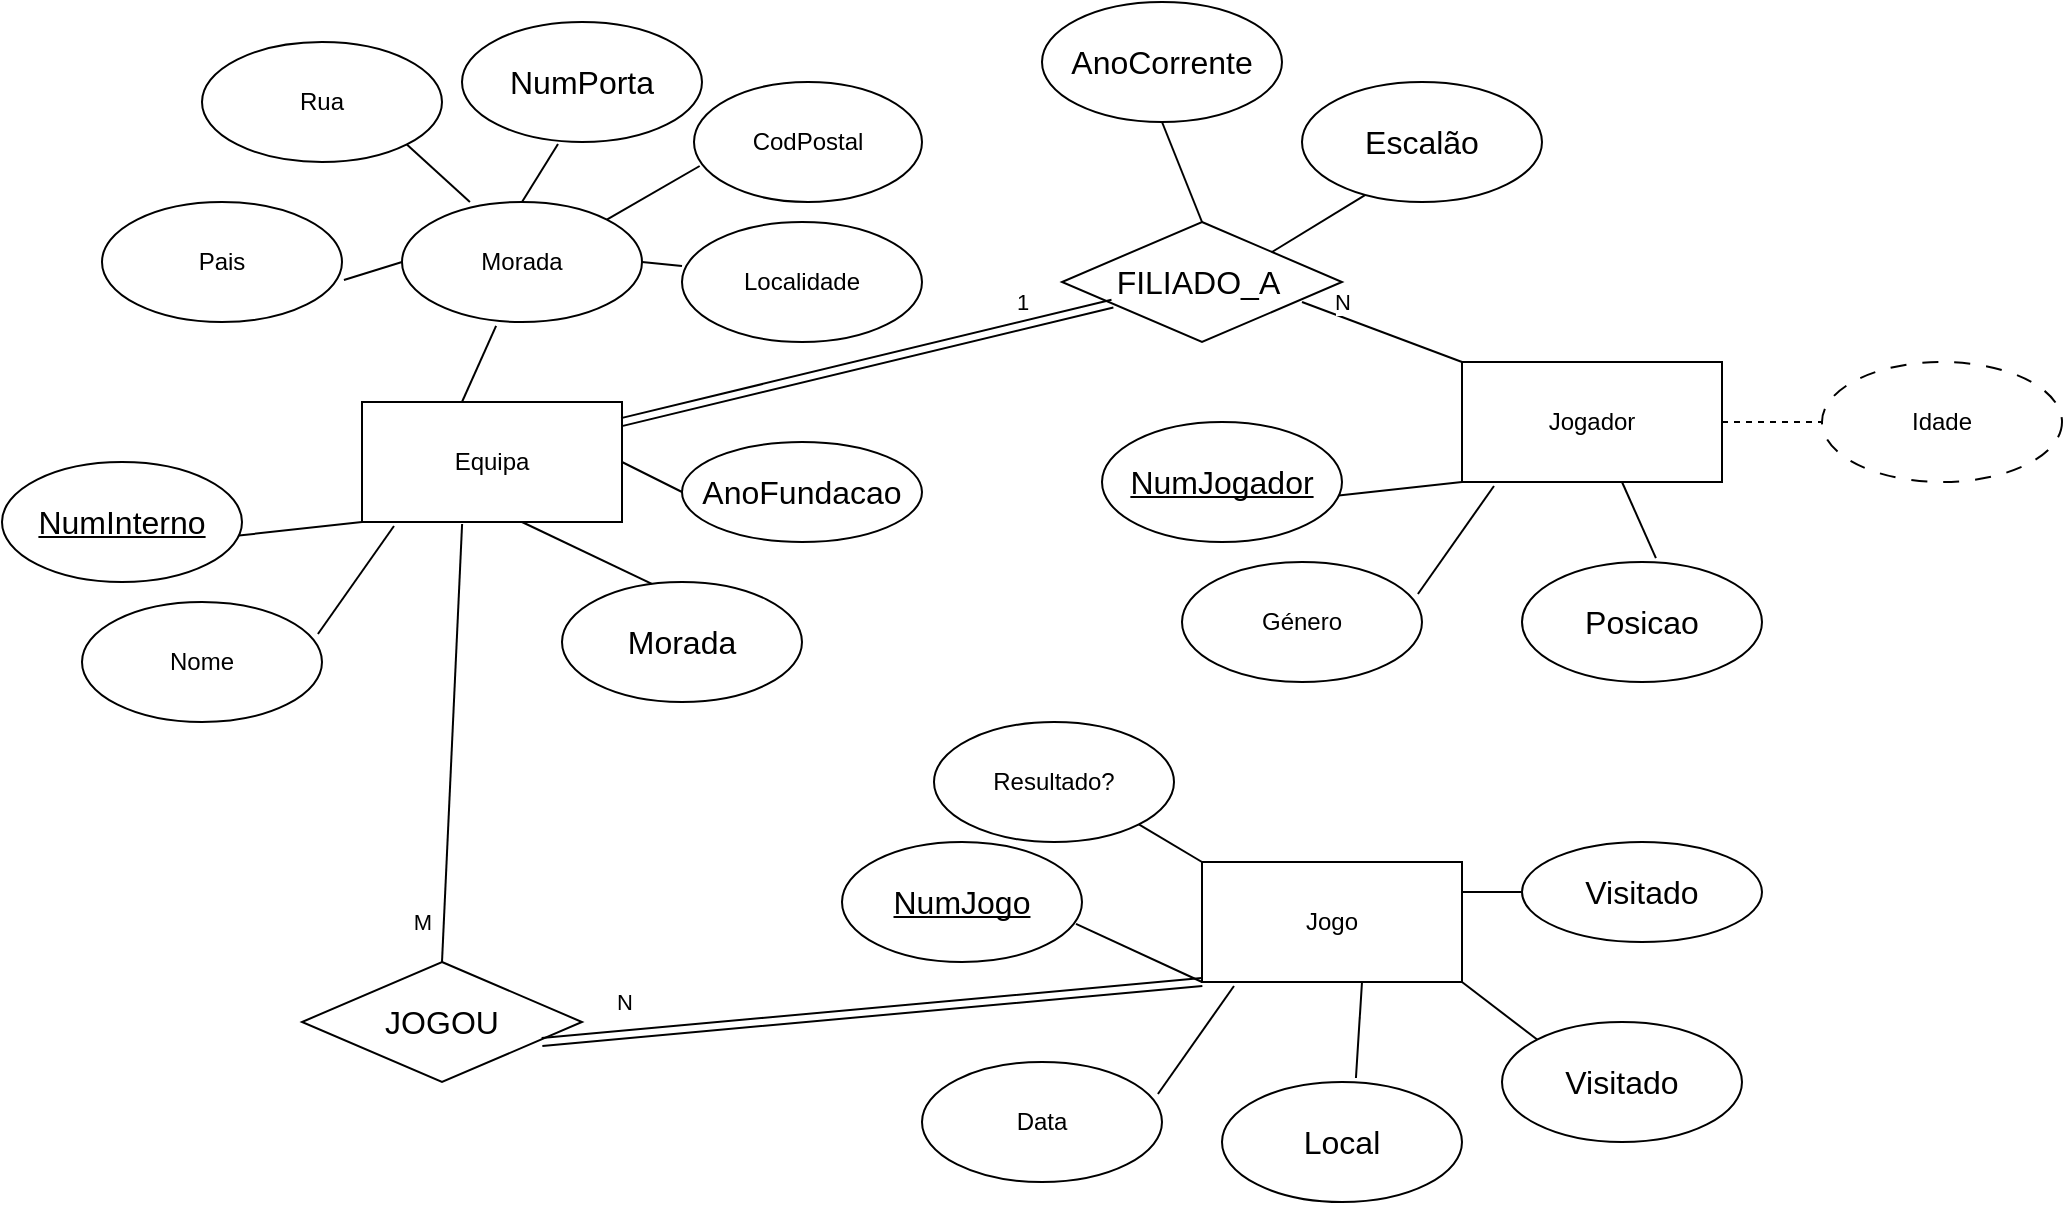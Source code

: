 <mxfile version="28.2.4">
  <diagram name="Página-1" id="1Cxu800fvTq1gt4TGOpW">
    <mxGraphModel dx="1426" dy="785" grid="1" gridSize="10" guides="1" tooltips="1" connect="1" arrows="1" fold="1" page="1" pageScale="1" pageWidth="1654" pageHeight="2336" math="0" shadow="0">
      <root>
        <mxCell id="0" />
        <mxCell id="1" parent="0" />
        <mxCell id="Vv9LEQBYmcNoHFTwAlhK-2" value="Equipa" style="rounded=0;whiteSpace=wrap;html=1;" vertex="1" parent="1">
          <mxGeometry x="440" y="280" width="130" height="60" as="geometry" />
        </mxCell>
        <mxCell id="Vv9LEQBYmcNoHFTwAlhK-3" value="" style="endArrow=none;html=1;rounded=0;exitX=0.967;exitY=0.617;exitDx=0;exitDy=0;exitPerimeter=0;" edge="1" parent="1" source="Vv9LEQBYmcNoHFTwAlhK-4">
          <mxGeometry width="50" height="50" relative="1" as="geometry">
            <mxPoint x="370" y="320" as="sourcePoint" />
            <mxPoint x="440" y="340" as="targetPoint" />
          </mxGeometry>
        </mxCell>
        <mxCell id="Vv9LEQBYmcNoHFTwAlhK-4" value="&lt;span id=&quot;docs-internal-guid-fb074735-7fff-1467-12a6-5c1d7fd0b527&quot;&gt;&lt;span style=&quot;font-size: 12pt; font-family: Calibri, sans-serif; background-color: transparent; font-variant-numeric: normal; font-variant-east-asian: normal; font-variant-alternates: normal; font-variant-position: normal; font-variant-emoji: normal; text-decoration-line: underline; text-decoration-skip-ink: none; vertical-align: baseline; white-space-collapse: preserve;&quot;&gt;NumInterno&lt;/span&gt;&lt;/span&gt;" style="ellipse;whiteSpace=wrap;html=1;" vertex="1" parent="1">
          <mxGeometry x="260" y="310" width="120" height="60" as="geometry" />
        </mxCell>
        <mxCell id="Vv9LEQBYmcNoHFTwAlhK-5" value="" style="endArrow=none;html=1;rounded=0;entryX=0.123;entryY=1.033;entryDx=0;entryDy=0;exitX=0.983;exitY=0.267;exitDx=0;exitDy=0;entryPerimeter=0;exitPerimeter=0;" edge="1" parent="1" source="Vv9LEQBYmcNoHFTwAlhK-8" target="Vv9LEQBYmcNoHFTwAlhK-2">
          <mxGeometry width="50" height="50" relative="1" as="geometry">
            <mxPoint x="380" y="410" as="sourcePoint" />
            <mxPoint x="440" y="390" as="targetPoint" />
          </mxGeometry>
        </mxCell>
        <mxCell id="Vv9LEQBYmcNoHFTwAlhK-8" value="Nome" style="ellipse;whiteSpace=wrap;html=1;" vertex="1" parent="1">
          <mxGeometry x="300" y="380" width="120" height="60" as="geometry" />
        </mxCell>
        <mxCell id="Vv9LEQBYmcNoHFTwAlhK-9" value="" style="endArrow=none;html=1;rounded=0;entryX=0;entryY=1;entryDx=0;entryDy=0;exitX=0.392;exitY=0.033;exitDx=0;exitDy=0;exitPerimeter=0;" edge="1" parent="1" source="Vv9LEQBYmcNoHFTwAlhK-10">
          <mxGeometry width="50" height="50" relative="1" as="geometry">
            <mxPoint x="460" y="360" as="sourcePoint" />
            <mxPoint x="520" y="340" as="targetPoint" />
          </mxGeometry>
        </mxCell>
        <mxCell id="Vv9LEQBYmcNoHFTwAlhK-10" value="&lt;span id=&quot;docs-internal-guid-864a7e43-7fff-2307-8ba5-d3fcd2a51fee&quot;&gt;&lt;span style=&quot;font-size: 12pt; font-family: Calibri, sans-serif; background-color: transparent; font-variant-numeric: normal; font-variant-east-asian: normal; font-variant-alternates: normal; font-variant-position: normal; font-variant-emoji: normal; vertical-align: baseline; white-space-collapse: preserve;&quot;&gt;Morada&lt;/span&gt;&lt;/span&gt;" style="ellipse;whiteSpace=wrap;html=1;" vertex="1" parent="1">
          <mxGeometry x="540" y="370" width="120" height="60" as="geometry" />
        </mxCell>
        <mxCell id="Vv9LEQBYmcNoHFTwAlhK-12" value="" style="endArrow=none;html=1;rounded=0;entryX=0.392;entryY=1.033;entryDx=0;entryDy=0;entryPerimeter=0;" edge="1" parent="1" target="Vv9LEQBYmcNoHFTwAlhK-13">
          <mxGeometry width="50" height="50" relative="1" as="geometry">
            <mxPoint x="490" y="280" as="sourcePoint" />
            <mxPoint x="510" y="230" as="targetPoint" />
          </mxGeometry>
        </mxCell>
        <mxCell id="Vv9LEQBYmcNoHFTwAlhK-13" value="Morada" style="ellipse;whiteSpace=wrap;html=1;" vertex="1" parent="1">
          <mxGeometry x="460" y="180" width="120" height="60" as="geometry" />
        </mxCell>
        <mxCell id="Vv9LEQBYmcNoHFTwAlhK-14" value="" style="endArrow=none;html=1;rounded=0;exitX=1;exitY=0.5;exitDx=0;exitDy=0;entryX=0;entryY=0.367;entryDx=0;entryDy=0;entryPerimeter=0;" edge="1" parent="1" source="Vv9LEQBYmcNoHFTwAlhK-13" target="Vv9LEQBYmcNoHFTwAlhK-20">
          <mxGeometry width="50" height="50" relative="1" as="geometry">
            <mxPoint x="570" y="200" as="sourcePoint" />
            <mxPoint x="620" y="150" as="targetPoint" />
          </mxGeometry>
        </mxCell>
        <mxCell id="Vv9LEQBYmcNoHFTwAlhK-15" value="" style="endArrow=none;html=1;rounded=0;exitX=0.283;exitY=0;exitDx=0;exitDy=0;exitPerimeter=0;entryX=1;entryY=1;entryDx=0;entryDy=0;" edge="1" parent="1" source="Vv9LEQBYmcNoHFTwAlhK-13" target="Vv9LEQBYmcNoHFTwAlhK-17">
          <mxGeometry width="50" height="50" relative="1" as="geometry">
            <mxPoint x="500" y="180" as="sourcePoint" />
            <mxPoint x="470" y="140" as="targetPoint" />
          </mxGeometry>
        </mxCell>
        <mxCell id="Vv9LEQBYmcNoHFTwAlhK-16" value="" style="endArrow=none;html=1;rounded=0;entryX=0.4;entryY=1.017;entryDx=0;entryDy=0;entryPerimeter=0;" edge="1" parent="1" target="Vv9LEQBYmcNoHFTwAlhK-18">
          <mxGeometry width="50" height="50" relative="1" as="geometry">
            <mxPoint x="520" y="180" as="sourcePoint" />
            <mxPoint x="540" y="140" as="targetPoint" />
          </mxGeometry>
        </mxCell>
        <mxCell id="Vv9LEQBYmcNoHFTwAlhK-17" value="Rua" style="ellipse;whiteSpace=wrap;html=1;" vertex="1" parent="1">
          <mxGeometry x="360" y="100" width="120" height="60" as="geometry" />
        </mxCell>
        <mxCell id="Vv9LEQBYmcNoHFTwAlhK-18" value="&lt;span id=&quot;docs-internal-guid-223733fb-7fff-65e1-ff7a-13754291de61&quot;&gt;&lt;span style=&quot;font-size: 12pt; font-family: Calibri, sans-serif; background-color: transparent; font-variant-numeric: normal; font-variant-east-asian: normal; font-variant-alternates: normal; font-variant-position: normal; font-variant-emoji: normal; vertical-align: baseline; white-space-collapse: preserve;&quot;&gt;NumPorta&lt;/span&gt;&lt;/span&gt;" style="ellipse;whiteSpace=wrap;html=1;" vertex="1" parent="1">
          <mxGeometry x="490" y="90" width="120" height="60" as="geometry" />
        </mxCell>
        <mxCell id="Vv9LEQBYmcNoHFTwAlhK-20" value="Localidade" style="ellipse;whiteSpace=wrap;html=1;" vertex="1" parent="1">
          <mxGeometry x="600" y="190" width="120" height="60" as="geometry" />
        </mxCell>
        <mxCell id="Vv9LEQBYmcNoHFTwAlhK-21" value="CodPostal" style="ellipse;whiteSpace=wrap;html=1;" vertex="1" parent="1">
          <mxGeometry x="606" y="120" width="114" height="60" as="geometry" />
        </mxCell>
        <mxCell id="Vv9LEQBYmcNoHFTwAlhK-22" value="" style="endArrow=none;html=1;rounded=0;entryX=0.025;entryY=0.7;entryDx=0;entryDy=0;entryPerimeter=0;exitX=1;exitY=0;exitDx=0;exitDy=0;" edge="1" parent="1" source="Vv9LEQBYmcNoHFTwAlhK-13" target="Vv9LEQBYmcNoHFTwAlhK-21">
          <mxGeometry width="50" height="50" relative="1" as="geometry">
            <mxPoint x="557" y="200.02" as="sourcePoint" />
            <mxPoint x="574" y="180" as="targetPoint" />
          </mxGeometry>
        </mxCell>
        <mxCell id="Vv9LEQBYmcNoHFTwAlhK-23" value="" style="endArrow=none;html=1;rounded=0;exitX=0;exitY=0.5;exitDx=0;exitDy=0;entryX=1.008;entryY=0.65;entryDx=0;entryDy=0;entryPerimeter=0;" edge="1" parent="1" target="Vv9LEQBYmcNoHFTwAlhK-24" source="Vv9LEQBYmcNoHFTwAlhK-13">
          <mxGeometry width="50" height="50" relative="1" as="geometry">
            <mxPoint x="460" y="220" as="sourcePoint" />
            <mxPoint x="436" y="180" as="targetPoint" />
          </mxGeometry>
        </mxCell>
        <mxCell id="Vv9LEQBYmcNoHFTwAlhK-24" value="Pais" style="ellipse;whiteSpace=wrap;html=1;" vertex="1" parent="1">
          <mxGeometry x="310" y="180" width="120" height="60" as="geometry" />
        </mxCell>
        <mxCell id="Vv9LEQBYmcNoHFTwAlhK-25" value="" style="endArrow=none;html=1;rounded=0;exitX=1;exitY=0.5;exitDx=0;exitDy=0;entryX=0;entryY=0.5;entryDx=0;entryDy=0;" edge="1" parent="1" source="Vv9LEQBYmcNoHFTwAlhK-2" target="Vv9LEQBYmcNoHFTwAlhK-27">
          <mxGeometry width="50" height="50" relative="1" as="geometry">
            <mxPoint x="570" y="323.51" as="sourcePoint" />
            <mxPoint x="600" y="310" as="targetPoint" />
          </mxGeometry>
        </mxCell>
        <mxCell id="Vv9LEQBYmcNoHFTwAlhK-27" value="&lt;span id=&quot;docs-internal-guid-02809a7c-7fff-371c-dbe4-12a1901e9a56&quot;&gt;&lt;span style=&quot;font-size: 12pt; font-family: Calibri, sans-serif; background-color: transparent; font-variant-numeric: normal; font-variant-east-asian: normal; font-variant-alternates: normal; font-variant-position: normal; font-variant-emoji: normal; vertical-align: baseline; white-space-collapse: preserve;&quot;&gt;AnoFundacao&lt;/span&gt;&lt;/span&gt;" style="ellipse;whiteSpace=wrap;html=1;" vertex="1" parent="1">
          <mxGeometry x="600" y="300" width="120" height="50" as="geometry" />
        </mxCell>
        <mxCell id="Vv9LEQBYmcNoHFTwAlhK-28" value="Jogador" style="rounded=0;whiteSpace=wrap;html=1;" vertex="1" parent="1">
          <mxGeometry x="990" y="260" width="130" height="60" as="geometry" />
        </mxCell>
        <mxCell id="Vv9LEQBYmcNoHFTwAlhK-29" value="" style="endArrow=none;html=1;rounded=0;exitX=0.967;exitY=0.617;exitDx=0;exitDy=0;exitPerimeter=0;" edge="1" parent="1" source="Vv9LEQBYmcNoHFTwAlhK-30">
          <mxGeometry width="50" height="50" relative="1" as="geometry">
            <mxPoint x="920" y="300" as="sourcePoint" />
            <mxPoint x="990" y="320" as="targetPoint" />
          </mxGeometry>
        </mxCell>
        <mxCell id="Vv9LEQBYmcNoHFTwAlhK-30" value="&lt;span id=&quot;docs-internal-guid-fb074735-7fff-1467-12a6-5c1d7fd0b527&quot;&gt;&lt;span style=&quot;font-size: 12pt; font-family: Calibri, sans-serif; background-color: transparent; font-variant-numeric: normal; font-variant-east-asian: normal; font-variant-alternates: normal; font-variant-position: normal; font-variant-emoji: normal; text-decoration-line: underline; text-decoration-skip-ink: none; vertical-align: baseline; white-space-collapse: preserve;&quot;&gt;NumJogador&lt;/span&gt;&lt;/span&gt;" style="ellipse;whiteSpace=wrap;html=1;" vertex="1" parent="1">
          <mxGeometry x="810" y="290" width="120" height="60" as="geometry" />
        </mxCell>
        <mxCell id="Vv9LEQBYmcNoHFTwAlhK-31" value="" style="endArrow=none;html=1;rounded=0;entryX=0.123;entryY=1.033;entryDx=0;entryDy=0;exitX=0.983;exitY=0.267;exitDx=0;exitDy=0;entryPerimeter=0;exitPerimeter=0;" edge="1" parent="1" source="Vv9LEQBYmcNoHFTwAlhK-32" target="Vv9LEQBYmcNoHFTwAlhK-28">
          <mxGeometry width="50" height="50" relative="1" as="geometry">
            <mxPoint x="930" y="390" as="sourcePoint" />
            <mxPoint x="990" y="370" as="targetPoint" />
          </mxGeometry>
        </mxCell>
        <mxCell id="Vv9LEQBYmcNoHFTwAlhK-32" value="Género" style="ellipse;whiteSpace=wrap;html=1;" vertex="1" parent="1">
          <mxGeometry x="850" y="360" width="120" height="60" as="geometry" />
        </mxCell>
        <mxCell id="Vv9LEQBYmcNoHFTwAlhK-33" value="" style="endArrow=none;html=1;rounded=0;entryX=0;entryY=1;entryDx=0;entryDy=0;exitX=0.558;exitY=-0.033;exitDx=0;exitDy=0;exitPerimeter=0;" edge="1" parent="1" source="Vv9LEQBYmcNoHFTwAlhK-34">
          <mxGeometry width="50" height="50" relative="1" as="geometry">
            <mxPoint x="1010" y="340" as="sourcePoint" />
            <mxPoint x="1070" y="320" as="targetPoint" />
          </mxGeometry>
        </mxCell>
        <mxCell id="Vv9LEQBYmcNoHFTwAlhK-34" value="&lt;span id=&quot;docs-internal-guid-864a7e43-7fff-2307-8ba5-d3fcd2a51fee&quot;&gt;&lt;span style=&quot;font-size: 12pt; font-family: Calibri, sans-serif; background-color: transparent; font-variant-numeric: normal; font-variant-east-asian: normal; font-variant-alternates: normal; font-variant-position: normal; font-variant-emoji: normal; vertical-align: baseline; white-space-collapse: preserve;&quot;&gt;Posicao&lt;/span&gt;&lt;/span&gt;" style="ellipse;whiteSpace=wrap;html=1;" vertex="1" parent="1">
          <mxGeometry x="1020" y="360" width="120" height="60" as="geometry" />
        </mxCell>
        <mxCell id="Vv9LEQBYmcNoHFTwAlhK-37" value="" style="endArrow=none;dashed=1;html=1;rounded=0;exitX=1;exitY=0.5;exitDx=0;exitDy=0;" edge="1" parent="1" source="Vv9LEQBYmcNoHFTwAlhK-28">
          <mxGeometry width="50" height="50" relative="1" as="geometry">
            <mxPoint x="1120" y="310" as="sourcePoint" />
            <mxPoint x="1170" y="290" as="targetPoint" />
          </mxGeometry>
        </mxCell>
        <mxCell id="Vv9LEQBYmcNoHFTwAlhK-38" value="Idade" style="ellipse;whiteSpace=wrap;html=1;dashed=1;dashPattern=8 8;" vertex="1" parent="1">
          <mxGeometry x="1170" y="260" width="120" height="60" as="geometry" />
        </mxCell>
        <mxCell id="Vv9LEQBYmcNoHFTwAlhK-39" value="Jogo" style="rounded=0;whiteSpace=wrap;html=1;" vertex="1" parent="1">
          <mxGeometry x="860" y="510" width="130" height="60" as="geometry" />
        </mxCell>
        <mxCell id="Vv9LEQBYmcNoHFTwAlhK-40" value="" style="endArrow=none;html=1;rounded=0;exitX=0.975;exitY=0.683;exitDx=0;exitDy=0;exitPerimeter=0;" edge="1" parent="1" source="Vv9LEQBYmcNoHFTwAlhK-41">
          <mxGeometry width="50" height="50" relative="1" as="geometry">
            <mxPoint x="793.04" y="537.02" as="sourcePoint" />
            <mxPoint x="860" y="570" as="targetPoint" />
          </mxGeometry>
        </mxCell>
        <mxCell id="Vv9LEQBYmcNoHFTwAlhK-41" value="&lt;span id=&quot;docs-internal-guid-fb074735-7fff-1467-12a6-5c1d7fd0b527&quot;&gt;&lt;span style=&quot;font-size: 12pt; font-family: Calibri, sans-serif; background-color: transparent; font-variant-numeric: normal; font-variant-east-asian: normal; font-variant-alternates: normal; font-variant-position: normal; font-variant-emoji: normal; text-decoration-line: underline; text-decoration-skip-ink: none; vertical-align: baseline; white-space-collapse: preserve;&quot;&gt;NumJogo&lt;/span&gt;&lt;/span&gt;" style="ellipse;whiteSpace=wrap;html=1;" vertex="1" parent="1">
          <mxGeometry x="680" y="500" width="120" height="60" as="geometry" />
        </mxCell>
        <mxCell id="Vv9LEQBYmcNoHFTwAlhK-42" value="" style="endArrow=none;html=1;rounded=0;entryX=0.123;entryY=1.033;entryDx=0;entryDy=0;exitX=0.983;exitY=0.267;exitDx=0;exitDy=0;entryPerimeter=0;exitPerimeter=0;" edge="1" parent="1" source="Vv9LEQBYmcNoHFTwAlhK-43" target="Vv9LEQBYmcNoHFTwAlhK-39">
          <mxGeometry width="50" height="50" relative="1" as="geometry">
            <mxPoint x="800" y="640" as="sourcePoint" />
            <mxPoint x="860" y="620" as="targetPoint" />
          </mxGeometry>
        </mxCell>
        <mxCell id="Vv9LEQBYmcNoHFTwAlhK-43" value="Data" style="ellipse;whiteSpace=wrap;html=1;" vertex="1" parent="1">
          <mxGeometry x="720" y="610" width="120" height="60" as="geometry" />
        </mxCell>
        <mxCell id="Vv9LEQBYmcNoHFTwAlhK-44" value="" style="endArrow=none;html=1;rounded=0;entryX=0;entryY=1;entryDx=0;entryDy=0;exitX=0.558;exitY=-0.033;exitDx=0;exitDy=0;exitPerimeter=0;" edge="1" parent="1" source="Vv9LEQBYmcNoHFTwAlhK-45">
          <mxGeometry width="50" height="50" relative="1" as="geometry">
            <mxPoint x="880" y="590" as="sourcePoint" />
            <mxPoint x="940" y="570" as="targetPoint" />
          </mxGeometry>
        </mxCell>
        <mxCell id="Vv9LEQBYmcNoHFTwAlhK-45" value="&lt;span id=&quot;docs-internal-guid-864a7e43-7fff-2307-8ba5-d3fcd2a51fee&quot;&gt;&lt;span style=&quot;font-size: 12pt; font-family: Calibri, sans-serif; background-color: transparent; font-variant-numeric: normal; font-variant-east-asian: normal; font-variant-alternates: normal; font-variant-position: normal; font-variant-emoji: normal; vertical-align: baseline; white-space-collapse: preserve;&quot;&gt;Local&lt;/span&gt;&lt;/span&gt;" style="ellipse;whiteSpace=wrap;html=1;" vertex="1" parent="1">
          <mxGeometry x="870" y="620" width="120" height="60" as="geometry" />
        </mxCell>
        <mxCell id="Vv9LEQBYmcNoHFTwAlhK-48" value="" style="endArrow=none;html=1;rounded=0;entryX=1;entryY=1;entryDx=0;entryDy=0;exitX=0;exitY=0;exitDx=0;exitDy=0;" edge="1" parent="1" source="Vv9LEQBYmcNoHFTwAlhK-49" target="Vv9LEQBYmcNoHFTwAlhK-39">
          <mxGeometry width="50" height="50" relative="1" as="geometry">
            <mxPoint x="1020" y="570" as="sourcePoint" />
            <mxPoint x="1080" y="550" as="targetPoint" />
          </mxGeometry>
        </mxCell>
        <mxCell id="Vv9LEQBYmcNoHFTwAlhK-49" value="&lt;span id=&quot;docs-internal-guid-864a7e43-7fff-2307-8ba5-d3fcd2a51fee&quot;&gt;&lt;span style=&quot;font-size: 12pt; font-family: Calibri, sans-serif; background-color: transparent; font-variant-numeric: normal; font-variant-east-asian: normal; font-variant-alternates: normal; font-variant-position: normal; font-variant-emoji: normal; vertical-align: baseline; white-space-collapse: preserve;&quot;&gt;Visitado&lt;/span&gt;&lt;/span&gt;" style="ellipse;whiteSpace=wrap;html=1;" vertex="1" parent="1">
          <mxGeometry x="1010" y="590" width="120" height="60" as="geometry" />
        </mxCell>
        <mxCell id="Vv9LEQBYmcNoHFTwAlhK-50" value="" style="endArrow=none;html=1;rounded=0;exitX=1;exitY=0.5;exitDx=0;exitDy=0;entryX=0;entryY=0.5;entryDx=0;entryDy=0;" edge="1" parent="1" target="Vv9LEQBYmcNoHFTwAlhK-51">
          <mxGeometry width="50" height="50" relative="1" as="geometry">
            <mxPoint x="990" y="525" as="sourcePoint" />
            <mxPoint x="1020" y="525" as="targetPoint" />
          </mxGeometry>
        </mxCell>
        <mxCell id="Vv9LEQBYmcNoHFTwAlhK-51" value="&lt;span id=&quot;docs-internal-guid-02809a7c-7fff-371c-dbe4-12a1901e9a56&quot;&gt;&lt;span style=&quot;font-size: 12pt; font-family: Calibri, sans-serif; background-color: transparent; font-variant-numeric: normal; font-variant-east-asian: normal; font-variant-alternates: normal; font-variant-position: normal; font-variant-emoji: normal; vertical-align: baseline; white-space-collapse: preserve;&quot;&gt;Visitado&lt;/span&gt;&lt;/span&gt;" style="ellipse;whiteSpace=wrap;html=1;" vertex="1" parent="1">
          <mxGeometry x="1020" y="500" width="120" height="50" as="geometry" />
        </mxCell>
        <mxCell id="Vv9LEQBYmcNoHFTwAlhK-52" value="" style="endArrow=none;html=1;rounded=0;exitX=0;exitY=0;exitDx=0;exitDy=0;entryX=1;entryY=1;entryDx=0;entryDy=0;" edge="1" parent="1" target="Vv9LEQBYmcNoHFTwAlhK-53" source="Vv9LEQBYmcNoHFTwAlhK-39">
          <mxGeometry width="50" height="50" relative="1" as="geometry">
            <mxPoint x="860" y="520" as="sourcePoint" />
            <mxPoint x="836" y="480" as="targetPoint" />
          </mxGeometry>
        </mxCell>
        <mxCell id="Vv9LEQBYmcNoHFTwAlhK-53" value="Resultado?" style="ellipse;whiteSpace=wrap;html=1;" vertex="1" parent="1">
          <mxGeometry x="726" y="440" width="120" height="60" as="geometry" />
        </mxCell>
        <mxCell id="Vv9LEQBYmcNoHFTwAlhK-54" value="&lt;span id=&quot;docs-internal-guid-3bac1d76-7fff-3e42-20b9-e0b5040da520&quot;&gt;&lt;span style=&quot;font-size: 12pt; font-family: Calibri, sans-serif; background-color: transparent; font-variant-numeric: normal; font-variant-east-asian: normal; font-variant-alternates: normal; font-variant-position: normal; font-variant-emoji: normal; vertical-align: baseline; white-space-collapse: preserve;&quot;&gt;JOGOU&lt;/span&gt;&lt;/span&gt;" style="shape=rhombus;perimeter=rhombusPerimeter;whiteSpace=wrap;html=1;align=center;" vertex="1" parent="1">
          <mxGeometry x="410" y="560" width="140" height="60" as="geometry" />
        </mxCell>
        <mxCell id="Vv9LEQBYmcNoHFTwAlhK-55" value="" style="endArrow=none;html=1;rounded=0;entryX=0.385;entryY=1.017;entryDx=0;entryDy=0;entryPerimeter=0;exitX=0.5;exitY=0;exitDx=0;exitDy=0;" edge="1" parent="1" source="Vv9LEQBYmcNoHFTwAlhK-54" target="Vv9LEQBYmcNoHFTwAlhK-2">
          <mxGeometry relative="1" as="geometry">
            <mxPoint x="490" y="570" as="sourcePoint" />
            <mxPoint x="650" y="570" as="targetPoint" />
          </mxGeometry>
        </mxCell>
        <mxCell id="Vv9LEQBYmcNoHFTwAlhK-79" value="M" style="edgeLabel;html=1;align=center;verticalAlign=middle;resizable=0;points=[];" vertex="1" connectable="0" parent="Vv9LEQBYmcNoHFTwAlhK-55">
          <mxGeometry x="-0.653" y="1" relative="1" as="geometry">
            <mxPoint x="-11" y="18" as="offset" />
          </mxGeometry>
        </mxCell>
        <mxCell id="Vv9LEQBYmcNoHFTwAlhK-57" value="&lt;span id=&quot;docs-internal-guid-068f5c22-7fff-2dc6-6867-d4454d6422a6&quot;&gt;&lt;span style=&quot;font-size: 12pt; font-family: Calibri, sans-serif; background-color: transparent; font-variant-numeric: normal; font-variant-east-asian: normal; font-variant-alternates: normal; font-variant-position: normal; font-variant-emoji: normal; vertical-align: baseline; white-space-collapse: preserve;&quot;&gt;FILIADO_A &lt;/span&gt;&lt;/span&gt;" style="shape=rhombus;perimeter=rhombusPerimeter;whiteSpace=wrap;html=1;align=center;" vertex="1" parent="1">
          <mxGeometry x="790" y="190" width="140" height="60" as="geometry" />
        </mxCell>
        <mxCell id="Vv9LEQBYmcNoHFTwAlhK-58" value="" style="endArrow=none;html=1;rounded=0;exitX=1;exitY=0;exitDx=0;exitDy=0;entryX=0.283;entryY=0.917;entryDx=0;entryDy=0;entryPerimeter=0;" edge="1" parent="1" source="Vv9LEQBYmcNoHFTwAlhK-57" target="Vv9LEQBYmcNoHFTwAlhK-62">
          <mxGeometry width="50" height="50" relative="1" as="geometry">
            <mxPoint x="890" y="200" as="sourcePoint" />
            <mxPoint x="940" y="150" as="targetPoint" />
          </mxGeometry>
        </mxCell>
        <mxCell id="Vv9LEQBYmcNoHFTwAlhK-59" value="" style="endArrow=none;html=1;rounded=0;entryX=0.5;entryY=1;entryDx=0;entryDy=0;" edge="1" parent="1" target="Vv9LEQBYmcNoHFTwAlhK-60">
          <mxGeometry width="50" height="50" relative="1" as="geometry">
            <mxPoint x="860" y="190" as="sourcePoint" />
            <mxPoint x="880" y="130" as="targetPoint" />
          </mxGeometry>
        </mxCell>
        <mxCell id="Vv9LEQBYmcNoHFTwAlhK-60" value="&lt;span id=&quot;docs-internal-guid-519835f9-7fff-7881-be77-e146aec1e34f&quot;&gt;&lt;span style=&quot;font-size: 12pt; font-family: Calibri, sans-serif; background-color: transparent; font-variant-numeric: normal; font-variant-east-asian: normal; font-variant-alternates: normal; font-variant-position: normal; font-variant-emoji: normal; vertical-align: baseline; white-space-collapse: preserve;&quot;&gt;AnoCorrente&lt;/span&gt;&lt;/span&gt;" style="ellipse;whiteSpace=wrap;html=1;" vertex="1" parent="1">
          <mxGeometry x="780" y="80" width="120" height="60" as="geometry" />
        </mxCell>
        <mxCell id="Vv9LEQBYmcNoHFTwAlhK-62" value="&lt;span id=&quot;docs-internal-guid-5716009d-7fff-8a31-f62c-f3be3be26c6c&quot;&gt;&lt;span style=&quot;font-size: 12pt; font-family: Calibri, sans-serif; background-color: transparent; font-variant-numeric: normal; font-variant-east-asian: normal; font-variant-alternates: normal; font-variant-position: normal; font-variant-emoji: normal; vertical-align: baseline; white-space-collapse: preserve;&quot;&gt;Escalão&lt;/span&gt;&lt;/span&gt;" style="ellipse;whiteSpace=wrap;html=1;" vertex="1" parent="1">
          <mxGeometry x="910" y="120" width="120" height="60" as="geometry" />
        </mxCell>
        <mxCell id="Vv9LEQBYmcNoHFTwAlhK-63" value="" style="endArrow=none;html=1;rounded=0;exitX=0;exitY=0;exitDx=0;exitDy=0;" edge="1" parent="1" source="Vv9LEQBYmcNoHFTwAlhK-28">
          <mxGeometry width="50" height="50" relative="1" as="geometry">
            <mxPoint x="860" y="280" as="sourcePoint" />
            <mxPoint x="910" y="230" as="targetPoint" />
          </mxGeometry>
        </mxCell>
        <mxCell id="Vv9LEQBYmcNoHFTwAlhK-77" value="N" style="edgeLabel;html=1;align=center;verticalAlign=middle;resizable=0;points=[];" vertex="1" connectable="0" parent="Vv9LEQBYmcNoHFTwAlhK-63">
          <mxGeometry x="0.622" relative="1" as="geometry">
            <mxPoint x="5" y="-6" as="offset" />
          </mxGeometry>
        </mxCell>
        <mxCell id="Vv9LEQBYmcNoHFTwAlhK-72" value="" style="shape=link;html=1;rounded=0;" edge="1" parent="1" target="Vv9LEQBYmcNoHFTwAlhK-57">
          <mxGeometry relative="1" as="geometry">
            <mxPoint x="570" y="290" as="sourcePoint" />
            <mxPoint x="730" y="290" as="targetPoint" />
          </mxGeometry>
        </mxCell>
        <mxCell id="Vv9LEQBYmcNoHFTwAlhK-78" value="1" style="edgeLabel;html=1;align=center;verticalAlign=middle;resizable=0;points=[];" vertex="1" connectable="0" parent="Vv9LEQBYmcNoHFTwAlhK-72">
          <mxGeometry x="0.4" y="3" relative="1" as="geometry">
            <mxPoint x="29" y="-16" as="offset" />
          </mxGeometry>
        </mxCell>
        <mxCell id="Vv9LEQBYmcNoHFTwAlhK-80" value="" style="shape=link;html=1;rounded=0;entryX=0;entryY=1;entryDx=0;entryDy=0;" edge="1" parent="1" target="Vv9LEQBYmcNoHFTwAlhK-39">
          <mxGeometry relative="1" as="geometry">
            <mxPoint x="530" y="600" as="sourcePoint" />
            <mxPoint x="690" y="600" as="targetPoint" />
          </mxGeometry>
        </mxCell>
        <mxCell id="Vv9LEQBYmcNoHFTwAlhK-82" value="N" style="edgeLabel;html=1;align=center;verticalAlign=middle;resizable=0;points=[];" vertex="1" connectable="0" parent="Vv9LEQBYmcNoHFTwAlhK-80">
          <mxGeometry x="-0.416" y="3" relative="1" as="geometry">
            <mxPoint x="-56" y="-8" as="offset" />
          </mxGeometry>
        </mxCell>
      </root>
    </mxGraphModel>
  </diagram>
</mxfile>

